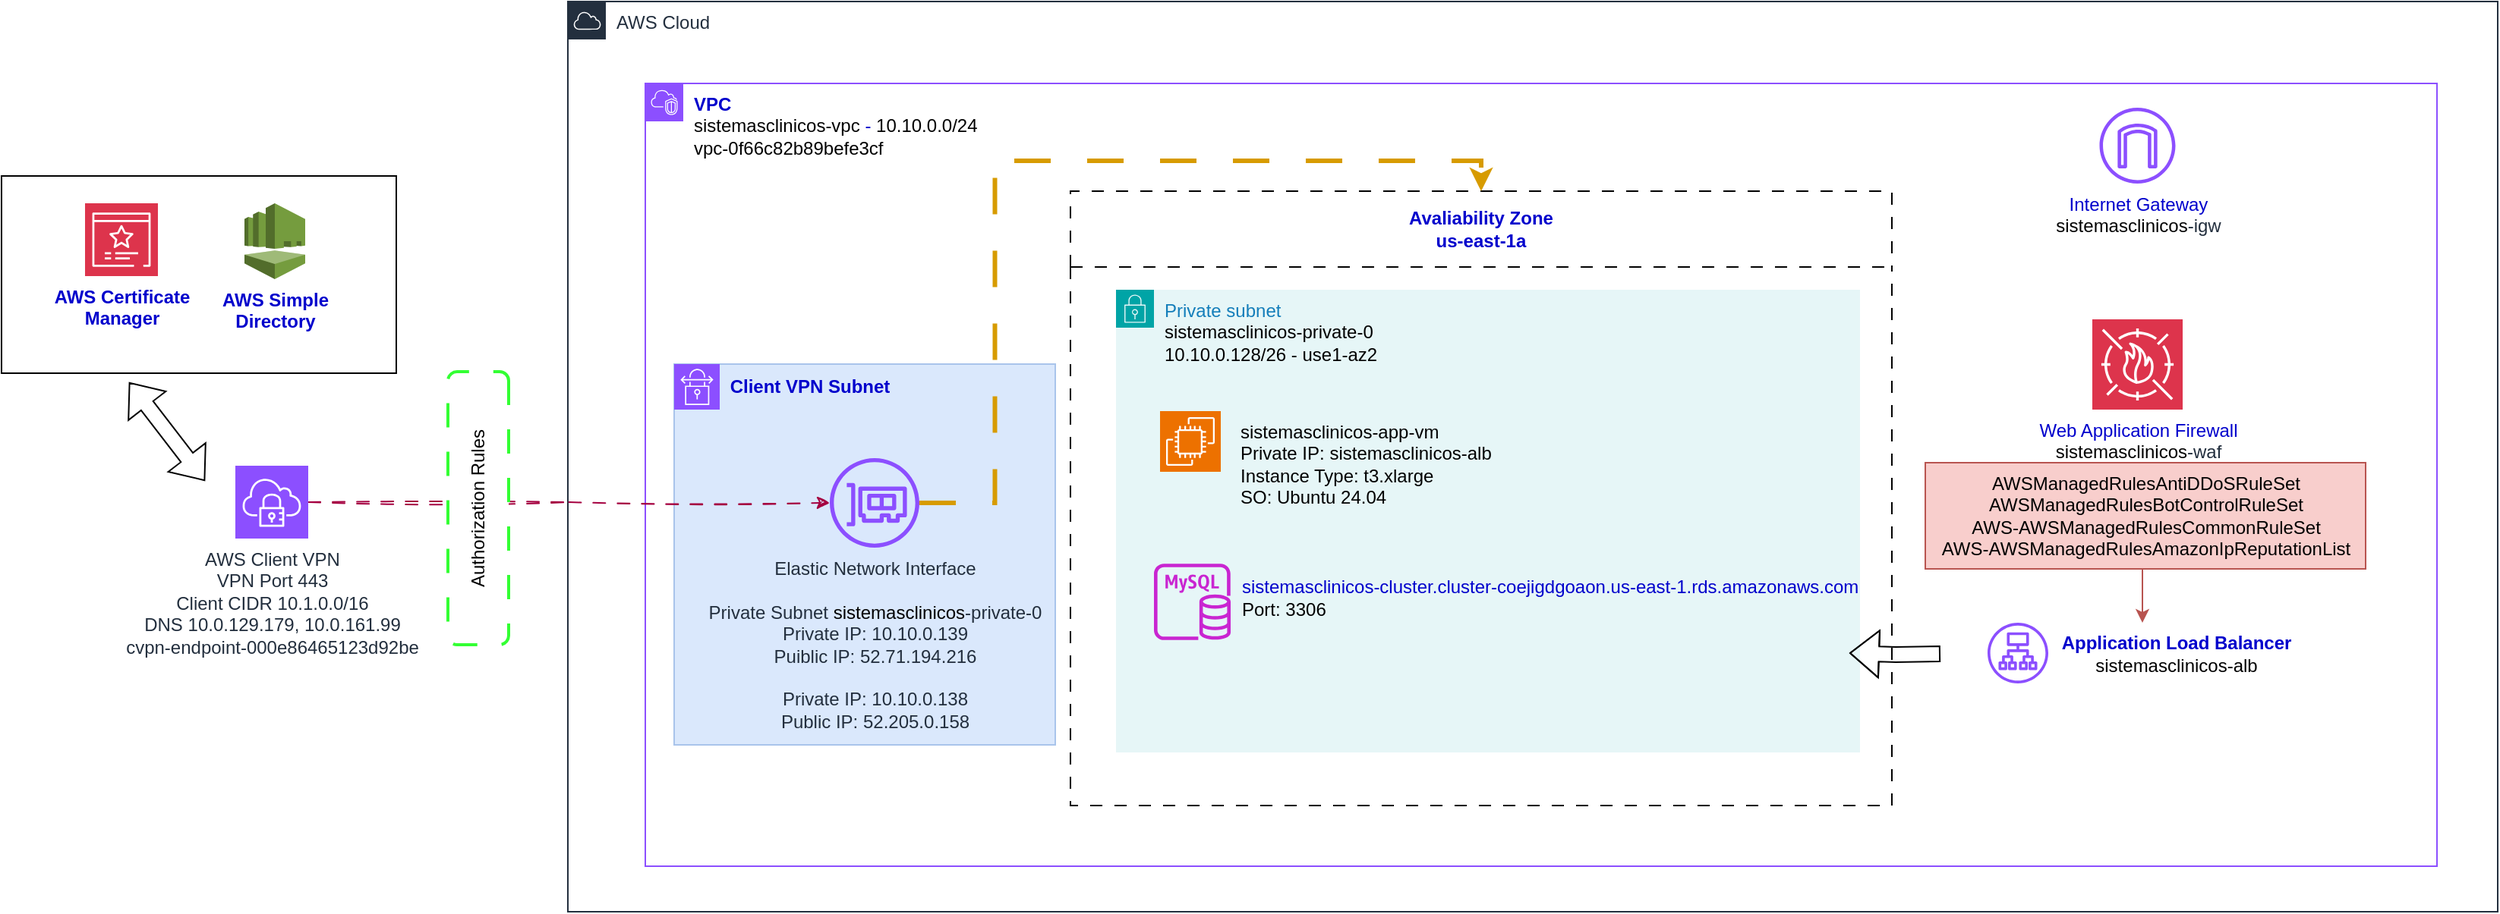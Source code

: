<mxfile version="28.1.2">
  <diagram name="SistemasClinicos-AWS-BASA" id="SHINE_ohpRedOrhc_FpA">
    <mxGraphModel dx="4658" dy="801" grid="1" gridSize="10" guides="1" tooltips="1" connect="1" arrows="1" fold="1" page="1" pageScale="1" pageWidth="3300" pageHeight="4681" math="0" shadow="0">
      <root>
        <mxCell id="0" />
        <mxCell id="1" parent="0" />
        <mxCell id="MsHCaOuLPp2bLugetIOG-59" value="" style="rounded=0;whiteSpace=wrap;html=1;" parent="1" vertex="1">
          <mxGeometry x="-564" y="125" width="260" height="130" as="geometry" />
        </mxCell>
        <mxCell id="MsHCaOuLPp2bLugetIOG-1" value="&lt;font style=&quot;color: rgb(0, 0, 204);&quot;&gt;Avaliability Zone&lt;/font&gt;&lt;div&gt;&lt;font style=&quot;color: rgb(0, 0, 204);&quot;&gt;us-east-1a&lt;/font&gt;&lt;/div&gt;" style="swimlane;whiteSpace=wrap;html=1;dashed=1;dashPattern=8 8;startSize=50;" parent="1" vertex="1">
          <mxGeometry x="140" y="135" width="541" height="405" as="geometry">
            <mxRectangle x="160" y="140" width="130" height="40" as="alternateBounds" />
          </mxGeometry>
        </mxCell>
        <mxCell id="MsHCaOuLPp2bLugetIOG-21" value="Private subnet&lt;div&gt;&lt;div style=&quot;&quot;&gt;&lt;font color=&quot;#000000&quot;&gt;&lt;span style=&quot;background-color: transparent;&quot;&gt;sistemasclinicos&lt;/span&gt;&lt;span style=&quot;text-wrap-mode: nowrap;&quot;&gt;-private-0&lt;/span&gt;&lt;/font&gt;&lt;/div&gt;&lt;div style=&quot;color: rgb(36, 136, 20);&quot;&gt;&lt;div style=&quot;color: rgb(0, 0, 0); text-wrap-mode: nowrap;&quot;&gt;10.10.0.128/26 -&amp;nbsp;use1-az2&lt;/div&gt;&lt;/div&gt;&lt;/div&gt;" style="points=[[0,0],[0.25,0],[0.5,0],[0.75,0],[1,0],[1,0.25],[1,0.5],[1,0.75],[1,1],[0.75,1],[0.5,1],[0.25,1],[0,1],[0,0.75],[0,0.5],[0,0.25]];outlineConnect=0;gradientColor=none;html=1;whiteSpace=wrap;fontSize=12;fontStyle=0;container=1;pointerEvents=0;collapsible=0;recursiveResize=0;shape=mxgraph.aws4.group;grIcon=mxgraph.aws4.group_security_group;grStroke=0;strokeColor=#00A4A6;fillColor=#E6F6F7;verticalAlign=top;align=left;spacingLeft=30;fontColor=#147EBA;dashed=0;" parent="MsHCaOuLPp2bLugetIOG-1" vertex="1">
          <mxGeometry x="30" y="65" width="490" height="305" as="geometry" />
        </mxCell>
        <mxCell id="MsHCaOuLPp2bLugetIOG-22" value="" style="sketch=0;points=[[0,0,0],[0.25,0,0],[0.5,0,0],[0.75,0,0],[1,0,0],[0,1,0],[0.25,1,0],[0.5,1,0],[0.75,1,0],[1,1,0],[0,0.25,0],[0,0.5,0],[0,0.75,0],[1,0.25,0],[1,0.5,0],[1,0.75,0]];outlineConnect=0;fontColor=#232F3E;fillColor=#ED7100;strokeColor=#ffffff;dashed=0;verticalLabelPosition=bottom;verticalAlign=top;align=center;html=1;fontSize=12;fontStyle=0;aspect=fixed;shape=mxgraph.aws4.resourceIcon;resIcon=mxgraph.aws4.ec2;" parent="MsHCaOuLPp2bLugetIOG-21" vertex="1">
          <mxGeometry x="29" y="80" width="40" height="40" as="geometry" />
        </mxCell>
        <mxCell id="MsHCaOuLPp2bLugetIOG-23" value="&lt;span style=&quot;text-wrap-mode: wrap;&quot;&gt;sistemasclinicos-app-vm&lt;/span&gt;&lt;br&gt;&lt;div&gt;Private IP:&amp;nbsp;&lt;span style=&quot;text-wrap-mode: wrap; background-color: transparent; color: light-dark(rgb(0, 0, 0), rgb(255, 255, 255));&quot;&gt;sistemasclinicos&lt;/span&gt;&lt;span style=&quot;background-color: transparent; color: light-dark(rgb(0, 0, 0), rgb(255, 255, 255));&quot;&gt;-alb&lt;/span&gt;&lt;/div&gt;&lt;div&gt;&lt;span style=&quot;background-color: transparent; color: light-dark(rgb(0, 0, 0), rgb(255, 255, 255));&quot;&gt;Instance Type: t3.xlarge&lt;/span&gt;&lt;/div&gt;&lt;div&gt;SO: Ubuntu 24.04&lt;/div&gt;" style="text;html=1;align=left;verticalAlign=middle;resizable=0;points=[];autosize=1;strokeColor=none;fillColor=none;" parent="MsHCaOuLPp2bLugetIOG-21" vertex="1">
          <mxGeometry x="80" y="80" width="190" height="70" as="geometry" />
        </mxCell>
        <mxCell id="MsHCaOuLPp2bLugetIOG-41" value="&lt;font style=&quot;color: rgb(0, 0, 204);&quot;&gt;sistemasclinicos-cluster.cluster-coejigdgoaon.us-east-1.rds.amazonaws.com&lt;/font&gt;&lt;div&gt;Port: 3306&lt;/div&gt;" style="text;html=1;align=left;verticalAlign=middle;resizable=0;points=[];autosize=1;strokeColor=none;fillColor=none;" parent="MsHCaOuLPp2bLugetIOG-21" vertex="1">
          <mxGeometry x="81" y="183" width="430" height="40" as="geometry" />
        </mxCell>
        <mxCell id="MsHCaOuLPp2bLugetIOG-42" value="&lt;b&gt;&lt;font style=&quot;color: rgb(0, 0, 204);&quot;&gt;AWS Simple&lt;/font&gt;&lt;/b&gt;&lt;div&gt;&lt;b&gt;&lt;font style=&quot;color: rgb(0, 0, 204);&quot;&gt;Directory&lt;/font&gt;&lt;/b&gt;&lt;/div&gt;" style="outlineConnect=0;dashed=0;verticalLabelPosition=bottom;verticalAlign=top;align=center;html=1;shape=mxgraph.aws3.directory_service;fillColor=#759C3E;gradientColor=none;" parent="1" vertex="1">
          <mxGeometry x="-404" y="143" width="40" height="50" as="geometry" />
        </mxCell>
        <mxCell id="MsHCaOuLPp2bLugetIOG-48" value="AWS Cloud" style="points=[[0,0],[0.25,0],[0.5,0],[0.75,0],[1,0],[1,0.25],[1,0.5],[1,0.75],[1,1],[0.75,1],[0.5,1],[0.25,1],[0,1],[0,0.75],[0,0.5],[0,0.25]];outlineConnect=0;gradientColor=none;html=1;whiteSpace=wrap;fontSize=12;fontStyle=0;container=1;pointerEvents=0;collapsible=0;recursiveResize=0;shape=mxgraph.aws4.group;grIcon=mxgraph.aws4.group_aws_cloud;strokeColor=#232F3E;fillColor=none;verticalAlign=top;align=left;spacingLeft=30;fontColor=#232F3E;dashed=0;" parent="1" vertex="1">
          <mxGeometry x="-191" y="10" width="1271" height="600" as="geometry" />
        </mxCell>
        <mxCell id="MsHCaOuLPp2bLugetIOG-51" value="" style="whiteSpace=wrap;html=1;aspect=fixed;fillColor=#dae8fc;strokeColor=#A9C4EB;" parent="MsHCaOuLPp2bLugetIOG-48" vertex="1">
          <mxGeometry x="70" y="239" width="251" height="251" as="geometry" />
        </mxCell>
        <mxCell id="MsHCaOuLPp2bLugetIOG-50" value="" style="sketch=0;points=[[0,0,0],[0.25,0,0],[0.5,0,0],[0.75,0,0],[1,0,0],[0,1,0],[0.25,1,0],[0.5,1,0],[0.75,1,0],[1,1,0],[0,0.25,0],[0,0.5,0],[0,0.75,0],[1,0.25,0],[1,0.5,0],[1,0.75,0]];outlineConnect=0;fontColor=#232F3E;fillColor=#8C4FFF;strokeColor=#ffffff;dashed=0;verticalLabelPosition=bottom;verticalAlign=top;align=center;html=1;fontSize=12;fontStyle=0;aspect=fixed;shape=mxgraph.aws4.resourceIcon;resIcon=mxgraph.aws4.site_to_site_vpn;" parent="MsHCaOuLPp2bLugetIOG-48" vertex="1">
          <mxGeometry x="70" y="239" width="30" height="30" as="geometry" />
        </mxCell>
        <mxCell id="MsHCaOuLPp2bLugetIOG-52" value="&lt;b&gt;&lt;font style=&quot;color: rgb(0, 0, 204);&quot;&gt;Client VPN Subnet&lt;/font&gt;&lt;/b&gt;" style="text;html=1;align=center;verticalAlign=middle;resizable=0;points=[];autosize=1;strokeColor=none;fillColor=none;" parent="MsHCaOuLPp2bLugetIOG-48" vertex="1">
          <mxGeometry x="94" y="239" width="130" height="30" as="geometry" />
        </mxCell>
        <mxCell id="MsHCaOuLPp2bLugetIOG-53" value="Elastic Network Interface&lt;div&gt;&lt;br&gt;&lt;/div&gt;&lt;div&gt;Private Subnet&amp;nbsp;&lt;span style=&quot;color: rgb(0, 0, 0); text-align: left; text-wrap-mode: wrap; background-color: transparent;&quot;&gt;sistemasclinicos&lt;/span&gt;&lt;span style=&quot;background-color: transparent; color: light-dark(rgb(35, 47, 62), rgb(189, 199, 212));&quot;&gt;-private-0&lt;/span&gt;&lt;/div&gt;&lt;div&gt;Private IP: 10.10.0.139&lt;/div&gt;&lt;div&gt;Puiblic IP:&amp;nbsp;52.71.194.216&lt;/div&gt;&lt;div&gt;&lt;br&gt;&lt;/div&gt;&lt;div&gt;Private IP:&amp;nbsp;10.10.0.138&lt;/div&gt;&lt;div&gt;Public IP:&amp;nbsp;52.205.0.158&lt;/div&gt;" style="sketch=0;outlineConnect=0;fontColor=#232F3E;gradientColor=none;fillColor=#8C4FFF;strokeColor=none;dashed=0;verticalLabelPosition=bottom;verticalAlign=top;align=center;html=1;fontSize=12;fontStyle=0;aspect=fixed;pointerEvents=1;shape=mxgraph.aws4.elastic_network_interface;" parent="MsHCaOuLPp2bLugetIOG-48" vertex="1">
          <mxGeometry x="172.5" y="301" width="59" height="59" as="geometry" />
        </mxCell>
        <mxCell id="5VWoQrXUwFYdslfdeyXX-1" value="&lt;font style=&quot;color: rgb(0, 0, 204);&quot;&gt;Web Application Firewall&lt;br&gt;&lt;/font&gt;&lt;div&gt;&lt;span style=&quot;color: rgb(0, 0, 0); text-align: left; text-wrap-mode: wrap; background-color: transparent;&quot;&gt;sistemasclinicos&lt;/span&gt;-waf&lt;/div&gt;" style="sketch=0;points=[[0,0,0],[0.25,0,0],[0.5,0,0],[0.75,0,0],[1,0,0],[0,1,0],[0.25,1,0],[0.5,1,0],[0.75,1,0],[1,1,0],[0,0.25,0],[0,0.5,0],[0,0.75,0],[1,0.25,0],[1,0.5,0],[1,0.75,0]];outlineConnect=0;fontColor=#232F3E;fillColor=#DD344C;strokeColor=#ffffff;dashed=0;verticalLabelPosition=bottom;verticalAlign=top;align=center;html=1;fontSize=12;fontStyle=0;aspect=fixed;shape=mxgraph.aws4.resourceIcon;resIcon=mxgraph.aws4.waf;" parent="MsHCaOuLPp2bLugetIOG-48" vertex="1">
          <mxGeometry x="1004" y="209.5" width="59.5" height="59.5" as="geometry" />
        </mxCell>
        <mxCell id="MsHCaOuLPp2bLugetIOG-29" value="&lt;font style=&quot;color: rgb(0, 0, 204);&quot;&gt;Internet Gateway&lt;br&gt;&lt;/font&gt;&lt;div&gt;&lt;span style=&quot;color: rgb(0, 0, 0); text-align: left; text-wrap-mode: wrap; background-color: transparent;&quot;&gt;sistemasclinicos&lt;/span&gt;-igw&lt;/div&gt;" style="sketch=0;outlineConnect=0;fontColor=#232F3E;gradientColor=none;fillColor=#8C4FFF;strokeColor=none;dashed=0;verticalLabelPosition=bottom;verticalAlign=top;align=center;html=1;fontSize=12;fontStyle=0;aspect=fixed;pointerEvents=1;shape=mxgraph.aws4.internet_gateway;" parent="MsHCaOuLPp2bLugetIOG-48" vertex="1">
          <mxGeometry x="1008.75" y="70" width="50" height="50" as="geometry" />
        </mxCell>
        <mxCell id="MsHCaOuLPp2bLugetIOG-13" value="&lt;b style=&quot;text-align: left;&quot;&gt;&lt;font style=&quot;color: rgb(0, 0, 204);&quot;&gt;Application Load Balancer&lt;/font&gt;&lt;/b&gt;&lt;div&gt;&lt;div&gt;&lt;span style=&quot;text-align: left; text-wrap-mode: wrap; background-color: transparent; color: light-dark(rgb(0, 0, 0), rgb(255, 255, 255));&quot;&gt;sistemasclinicos&lt;/span&gt;-alb&lt;/div&gt;&lt;/div&gt;" style="text;html=1;align=center;verticalAlign=middle;resizable=0;points=[];autosize=1;strokeColor=none;fillColor=none;" parent="MsHCaOuLPp2bLugetIOG-48" vertex="1">
          <mxGeometry x="974" y="409.5" width="170" height="40" as="geometry" />
        </mxCell>
        <mxCell id="5VWoQrXUwFYdslfdeyXX-12" style="edgeStyle=orthogonalEdgeStyle;shape=flexArrow;rounded=0;orthogonalLoop=1;jettySize=auto;html=1;" parent="MsHCaOuLPp2bLugetIOG-48" edge="1">
          <mxGeometry relative="1" as="geometry">
            <mxPoint x="844" y="429.5" as="targetPoint" />
            <mxPoint x="904" y="430" as="sourcePoint" />
          </mxGeometry>
        </mxCell>
        <mxCell id="5VWoQrXUwFYdslfdeyXX-9" value="" style="sketch=0;outlineConnect=0;fontColor=#232F3E;gradientColor=none;fillColor=#8C4FFF;strokeColor=none;dashed=0;verticalLabelPosition=bottom;verticalAlign=top;align=center;html=1;fontSize=12;fontStyle=0;aspect=fixed;pointerEvents=1;shape=mxgraph.aws4.application_load_balancer;" parent="MsHCaOuLPp2bLugetIOG-48" vertex="1">
          <mxGeometry x="935" y="409.5" width="40" height="40" as="geometry" />
        </mxCell>
        <mxCell id="5VWoQrXUwFYdslfdeyXX-15" style="edgeStyle=orthogonalEdgeStyle;rounded=0;orthogonalLoop=1;jettySize=auto;html=1;fillColor=#f8cecc;strokeColor=#b85450;" parent="MsHCaOuLPp2bLugetIOG-48" edge="1">
          <mxGeometry relative="1" as="geometry">
            <Array as="points">
              <mxPoint x="1037" y="390" />
              <mxPoint x="1037" y="390" />
            </Array>
            <mxPoint x="1037.0" y="359" as="sourcePoint" />
            <mxPoint x="1037.0" y="409.5" as="targetPoint" />
          </mxGeometry>
        </mxCell>
        <mxCell id="5VWoQrXUwFYdslfdeyXX-14" value="AWSManagedRulesAntiDDoSRuleSet&lt;div&gt;AWSManagedRulesBotControlRuleSet&lt;/div&gt;&lt;div&gt;&lt;div&gt;AWS-AWSManagedRulesCommonRuleSet&lt;/div&gt;&lt;/div&gt;&lt;div&gt;&lt;div&gt;AWS-AWSManagedRulesAmazonIpReputationList&lt;/div&gt;&lt;/div&gt;" style="text;html=1;align=center;verticalAlign=middle;resizable=0;points=[];autosize=1;strokeColor=#b85450;fillColor=#f8cecc;" parent="MsHCaOuLPp2bLugetIOG-48" vertex="1">
          <mxGeometry x="894" y="304" width="290" height="70" as="geometry" />
        </mxCell>
        <mxCell id="1rbyGvB3YFkBFvbN_M8A-3" value="" style="sketch=0;outlineConnect=0;fontColor=#232F3E;gradientColor=none;fillColor=#C925D1;strokeColor=none;dashed=0;verticalLabelPosition=bottom;verticalAlign=top;align=center;html=1;fontSize=12;fontStyle=0;aspect=fixed;pointerEvents=1;shape=mxgraph.aws4.rds_mysql_instance;" vertex="1" parent="MsHCaOuLPp2bLugetIOG-48">
          <mxGeometry x="386" y="370.5" width="50.5" height="50.5" as="geometry" />
        </mxCell>
        <mxCell id="MsHCaOuLPp2bLugetIOG-47" value="&lt;font style=&quot;color: rgb(0, 0, 204);&quot;&gt;&lt;b&gt;VPC&lt;/b&gt;&lt;/font&gt;&lt;div&gt;&lt;font color=&quot;#000000&quot;&gt;sistemasclinicos-vpc&lt;/font&gt;&lt;font style=&quot;background-color: transparent; color: light-dark(rgb(170, 183, 184), rgb(74, 85, 86));&quot;&gt;&lt;font color=&quot;#0000cc&quot;&gt;&amp;nbsp;-&amp;nbsp;&lt;/font&gt;&lt;/font&gt;&lt;span style=&quot;background-color: transparent; color: rgb(0, 0, 0);&quot;&gt;10.10.0.0/24&lt;/span&gt;&lt;/div&gt;&lt;div&gt;&lt;font color=&quot;#000000&quot;&gt;vpc-0f66c82b89befe3cf&lt;/font&gt;&lt;/div&gt;" style="points=[[0,0],[0.25,0],[0.5,0],[0.75,0],[1,0],[1,0.25],[1,0.5],[1,0.75],[1,1],[0.75,1],[0.5,1],[0.25,1],[0,1],[0,0.75],[0,0.5],[0,0.25]];outlineConnect=0;gradientColor=none;html=1;whiteSpace=wrap;fontSize=12;fontStyle=0;container=1;pointerEvents=0;collapsible=0;recursiveResize=0;shape=mxgraph.aws4.group;grIcon=mxgraph.aws4.group_vpc2;strokeColor=#8C4FFF;fillColor=none;verticalAlign=top;align=left;spacingLeft=30;fontColor=#AAB7B8;dashed=0;" parent="MsHCaOuLPp2bLugetIOG-48" vertex="1">
          <mxGeometry x="51" y="54" width="1180" height="516" as="geometry" />
        </mxCell>
        <mxCell id="MsHCaOuLPp2bLugetIOG-58" style="edgeStyle=orthogonalEdgeStyle;rounded=0;orthogonalLoop=1;jettySize=auto;html=1;dashed=1;dashPattern=8 8;sketch=1;curveFitting=1;jiggle=2;fillColor=#d80073;strokeColor=#A50040;" parent="1" source="MsHCaOuLPp2bLugetIOG-49" target="MsHCaOuLPp2bLugetIOG-53" edge="1">
          <mxGeometry relative="1" as="geometry" />
        </mxCell>
        <mxCell id="MsHCaOuLPp2bLugetIOG-49" value="AWS Client VPN&lt;div&gt;VPN Port 443&lt;/div&gt;&lt;div&gt;Client CIDR&amp;nbsp;10.1.0.0/16&lt;/div&gt;&lt;div&gt;DNS&amp;nbsp;10.0.129.179, 10.0.161.99&lt;/div&gt;&lt;div&gt;cvpn-endpoint-000e86465123d92be&lt;/div&gt;&lt;div&gt;&lt;br&gt;&lt;/div&gt;" style="sketch=0;points=[[0,0,0],[0.25,0,0],[0.5,0,0],[0.75,0,0],[1,0,0],[0,1,0],[0.25,1,0],[0.5,1,0],[0.75,1,0],[1,1,0],[0,0.25,0],[0,0.5,0],[0,0.75,0],[1,0.25,0],[1,0.5,0],[1,0.75,0]];outlineConnect=0;fontColor=#232F3E;fillColor=#8C4FFF;strokeColor=#ffffff;dashed=0;verticalLabelPosition=bottom;verticalAlign=top;align=center;html=1;fontSize=12;fontStyle=0;aspect=fixed;shape=mxgraph.aws4.resourceIcon;resIcon=mxgraph.aws4.client_vpn;" parent="1" vertex="1">
          <mxGeometry x="-410" y="316" width="48" height="48" as="geometry" />
        </mxCell>
        <mxCell id="MsHCaOuLPp2bLugetIOG-57" value="Authorization Rules" style="rounded=1;whiteSpace=wrap;html=1;flipV=1;flipH=1;rotation=-90;dashed=1;dashPattern=8 8;strokeWidth=2;strokeColor=#33FF33;perimeterSpacing=4;" parent="1" vertex="1">
          <mxGeometry x="-340" y="324" width="180" height="40" as="geometry" />
        </mxCell>
        <mxCell id="MsHCaOuLPp2bLugetIOG-60" value="&lt;font style=&quot;color: rgb(0, 0, 204);&quot;&gt;&lt;b&gt;AWS Certificate&lt;/b&gt;&lt;/font&gt;&lt;div&gt;&lt;font style=&quot;color: rgb(0, 0, 204);&quot;&gt;&lt;b&gt;Manager&lt;/b&gt;&lt;/font&gt;&lt;/div&gt;" style="sketch=0;points=[[0,0,0],[0.25,0,0],[0.5,0,0],[0.75,0,0],[1,0,0],[0,1,0],[0.25,1,0],[0.5,1,0],[0.75,1,0],[1,1,0],[0,0.25,0],[0,0.5,0],[0,0.75,0],[1,0.25,0],[1,0.5,0],[1,0.75,0]];outlineConnect=0;fontColor=#232F3E;fillColor=#DD344C;strokeColor=#ffffff;dashed=0;verticalLabelPosition=bottom;verticalAlign=top;align=center;html=1;fontSize=12;fontStyle=0;aspect=fixed;shape=mxgraph.aws4.resourceIcon;resIcon=mxgraph.aws4.certificate_manager_3;" parent="1" vertex="1">
          <mxGeometry x="-509" y="143" width="48" height="48" as="geometry" />
        </mxCell>
        <mxCell id="MsHCaOuLPp2bLugetIOG-61" value="" style="shape=flexArrow;endArrow=classic;startArrow=classic;html=1;rounded=0;" parent="1" edge="1">
          <mxGeometry width="100" height="100" relative="1" as="geometry">
            <mxPoint x="-430" y="326" as="sourcePoint" />
            <mxPoint x="-480" y="261" as="targetPoint" />
          </mxGeometry>
        </mxCell>
        <mxCell id="1rbyGvB3YFkBFvbN_M8A-9" value="" style="edgeStyle=orthogonalEdgeStyle;rounded=0;orthogonalLoop=1;jettySize=auto;html=1;entryX=0.5;entryY=0;entryDx=0;entryDy=0;fillColor=#ffe6cc;strokeColor=#d79b00;strokeWidth=3;dashed=1;dashPattern=8 8;" edge="1" parent="1" source="MsHCaOuLPp2bLugetIOG-53" target="MsHCaOuLPp2bLugetIOG-1">
          <mxGeometry relative="1" as="geometry">
            <mxPoint x="91.501" y="340.5" as="targetPoint" />
          </mxGeometry>
        </mxCell>
      </root>
    </mxGraphModel>
  </diagram>
</mxfile>
